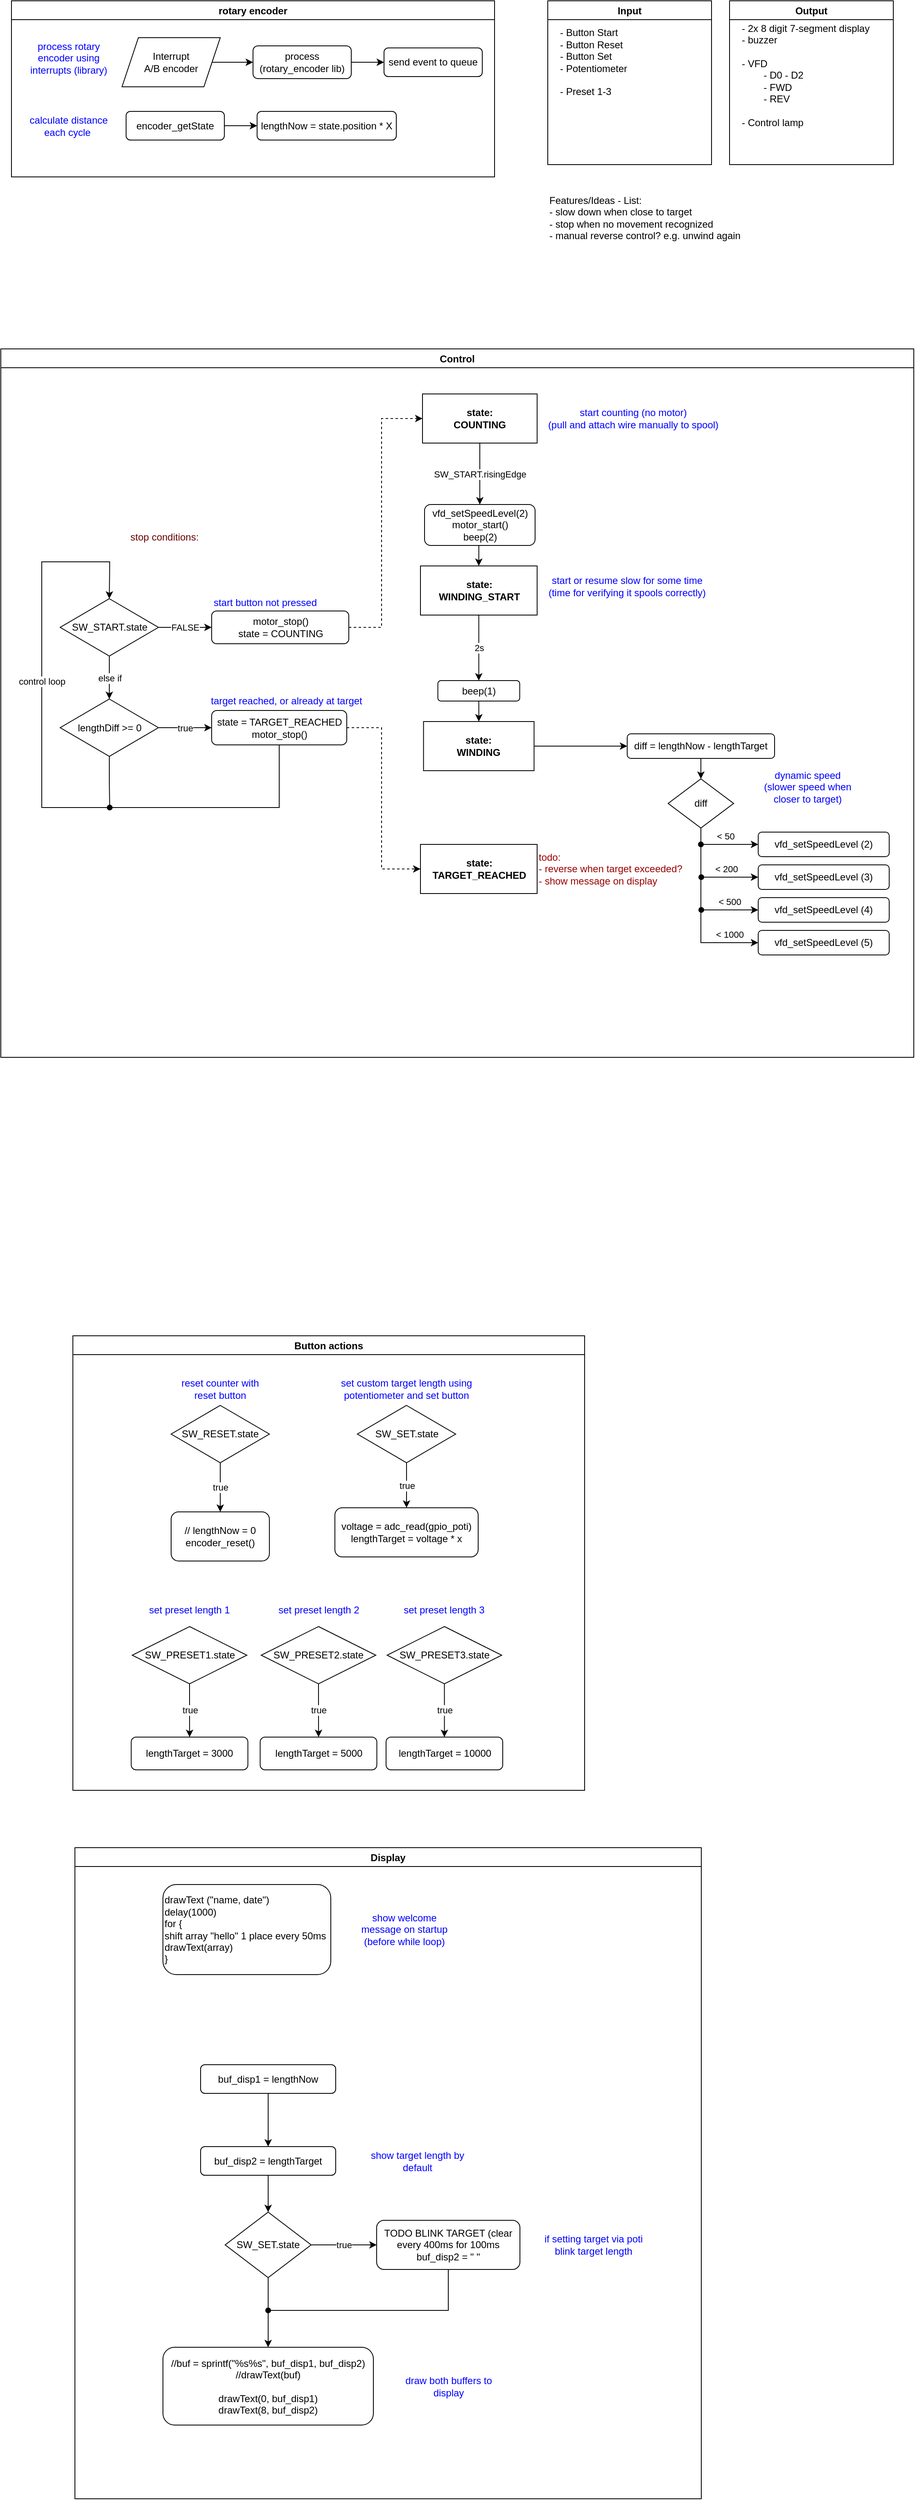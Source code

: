 <mxfile version="20.2.3" type="device"><diagram id="pYACIs8yIpksGCPkkI0E" name="Page-1"><mxGraphModel dx="1404" dy="850" grid="1" gridSize="5" guides="1" tooltips="1" connect="1" arrows="1" fold="1" page="1" pageScale="1" pageWidth="1169" pageHeight="1654" math="0" shadow="0"><root><mxCell id="0"/><mxCell id="1" parent="0"/><mxCell id="Jo9Ue6hLqtK935TEgpBK-14" value="Input" style="swimlane;startSize=23;" parent="1" vertex="1"><mxGeometry x="695" y="95" width="200" height="200" as="geometry"/></mxCell><mxCell id="Jo9Ue6hLqtK935TEgpBK-15" value="- Button Start&lt;br&gt;- Button Reset&lt;br&gt;- Button Set&lt;br&gt;- Potentiometer&lt;br&gt;&lt;br&gt;- Preset 1-3" style="text;html=1;align=left;verticalAlign=middle;resizable=0;points=[];autosize=1;strokeColor=none;fillColor=none;" parent="Jo9Ue6hLqtK935TEgpBK-14" vertex="1"><mxGeometry x="13" y="30" width="100" height="90" as="geometry"/></mxCell><mxCell id="Jo9Ue6hLqtK935TEgpBK-16" value="Output" style="swimlane;startSize=23;" parent="1" vertex="1"><mxGeometry x="917" y="95" width="200" height="200" as="geometry"/></mxCell><mxCell id="Jo9Ue6hLqtK935TEgpBK-17" value="- 2x 8 digit 7-segment display&lt;br&gt;- buzzer&lt;br&gt;&lt;br&gt;- VFD&lt;br&gt;&lt;span style=&quot;white-space: pre;&quot;&gt;&#9;&lt;/span&gt;- D0 - D2&lt;br&gt;&lt;span style=&quot;white-space: pre;&quot;&gt;&#9;&lt;/span&gt;- FWD&lt;br&gt;&lt;span style=&quot;white-space: pre;&quot;&gt;&#9;&lt;/span&gt;- REV&lt;br&gt;&lt;br&gt;- Control lamp" style="text;html=1;align=left;verticalAlign=middle;resizable=0;points=[];autosize=1;strokeColor=none;fillColor=none;" parent="Jo9Ue6hLqtK935TEgpBK-16" vertex="1"><mxGeometry x="13" y="18" width="175" height="145" as="geometry"/></mxCell><mxCell id="8zFeNdrfwlNlW0LlzPxK-1" value="Features/Ideas - List:&lt;br&gt;- slow down when close to target&lt;br&gt;- stop when no movement recognized&lt;br&gt;- manual reverse control? e.g. unwind again" style="text;html=1;strokeColor=none;fillColor=none;align=left;verticalAlign=top;whiteSpace=wrap;rounded=0;" parent="1" vertex="1"><mxGeometry x="695" y="325" width="270" height="125" as="geometry"/></mxCell><mxCell id="E9gbP4vXqY4O4zoDVCtS-22" value="Button actions" style="swimlane;labelBackgroundColor=none;fontColor=#000000;" parent="1" vertex="1"><mxGeometry x="115" y="1725" width="625" height="555" as="geometry"/></mxCell><mxCell id="Jo9Ue6hLqtK935TEgpBK-28" value="SW_RESET.state" style="rhombus;whiteSpace=wrap;html=1;" parent="E9gbP4vXqY4O4zoDVCtS-22" vertex="1"><mxGeometry x="120" y="85" width="120" height="70" as="geometry"/></mxCell><mxCell id="Jo9Ue6hLqtK935TEgpBK-29" value="// lengthNow = 0&lt;br&gt;encoder_reset()" style="rounded=1;whiteSpace=wrap;html=1;" parent="E9gbP4vXqY4O4zoDVCtS-22" vertex="1"><mxGeometry x="120" y="215" width="120" height="60" as="geometry"/></mxCell><mxCell id="Jo9Ue6hLqtK935TEgpBK-30" value="true" style="edgeStyle=orthogonalEdgeStyle;rounded=0;orthogonalLoop=1;jettySize=auto;html=1;exitX=0.5;exitY=1;exitDx=0;exitDy=0;" parent="E9gbP4vXqY4O4zoDVCtS-22" source="Jo9Ue6hLqtK935TEgpBK-28" target="Jo9Ue6hLqtK935TEgpBK-29" edge="1"><mxGeometry relative="1" as="geometry"/></mxCell><mxCell id="Jo9Ue6hLqtK935TEgpBK-31" value="reset counter with reset button" style="text;html=1;strokeColor=none;fillColor=none;align=center;verticalAlign=middle;whiteSpace=wrap;rounded=0;fontColor=#0000FF;labelBackgroundColor=#FFFFFF;" parent="E9gbP4vXqY4O4zoDVCtS-22" vertex="1"><mxGeometry x="120" y="50" width="120" height="30" as="geometry"/></mxCell><mxCell id="E9gbP4vXqY4O4zoDVCtS-15" value="SW_SET.state" style="rhombus;whiteSpace=wrap;html=1;" parent="E9gbP4vXqY4O4zoDVCtS-22" vertex="1"><mxGeometry x="347.5" y="85" width="120" height="70" as="geometry"/></mxCell><mxCell id="E9gbP4vXqY4O4zoDVCtS-16" value="voltage = adc_read(gpio_poti)&lt;br&gt;lengthTarget = voltage * x" style="rounded=1;whiteSpace=wrap;html=1;" parent="E9gbP4vXqY4O4zoDVCtS-22" vertex="1"><mxGeometry x="320" y="210" width="175" height="60" as="geometry"/></mxCell><mxCell id="E9gbP4vXqY4O4zoDVCtS-14" value="true" style="edgeStyle=orthogonalEdgeStyle;rounded=0;orthogonalLoop=1;jettySize=auto;html=1;exitX=0.5;exitY=1;exitDx=0;exitDy=0;" parent="E9gbP4vXqY4O4zoDVCtS-22" source="E9gbP4vXqY4O4zoDVCtS-15" target="E9gbP4vXqY4O4zoDVCtS-16" edge="1"><mxGeometry relative="1" as="geometry"/></mxCell><mxCell id="E9gbP4vXqY4O4zoDVCtS-17" value="set custom target length using potentiometer and set button" style="text;html=1;strokeColor=none;fillColor=none;align=center;verticalAlign=middle;whiteSpace=wrap;rounded=0;fontColor=#0000FF;labelBackgroundColor=#FFFFFF;" parent="E9gbP4vXqY4O4zoDVCtS-22" vertex="1"><mxGeometry x="325" y="50" width="165" height="30" as="geometry"/></mxCell><mxCell id="E9gbP4vXqY4O4zoDVCtS-19" value="SW_PRESET1.state" style="rhombus;whiteSpace=wrap;html=1;" parent="E9gbP4vXqY4O4zoDVCtS-22" vertex="1"><mxGeometry x="72.5" y="355" width="140" height="70" as="geometry"/></mxCell><mxCell id="E9gbP4vXqY4O4zoDVCtS-20" value="lengthTarget = 3000" style="rounded=1;whiteSpace=wrap;html=1;" parent="E9gbP4vXqY4O4zoDVCtS-22" vertex="1"><mxGeometry x="71.25" y="490" width="142.5" height="40" as="geometry"/></mxCell><mxCell id="E9gbP4vXqY4O4zoDVCtS-18" value="true" style="edgeStyle=orthogonalEdgeStyle;rounded=0;orthogonalLoop=1;jettySize=auto;html=1;exitX=0.5;exitY=1;exitDx=0;exitDy=0;" parent="E9gbP4vXqY4O4zoDVCtS-22" source="E9gbP4vXqY4O4zoDVCtS-19" target="E9gbP4vXqY4O4zoDVCtS-20" edge="1"><mxGeometry relative="1" as="geometry"/></mxCell><mxCell id="E9gbP4vXqY4O4zoDVCtS-21" value="set preset length 1" style="text;html=1;strokeColor=none;fillColor=none;align=center;verticalAlign=middle;whiteSpace=wrap;rounded=0;fontColor=#0000FF;labelBackgroundColor=#FFFFFF;" parent="E9gbP4vXqY4O4zoDVCtS-22" vertex="1"><mxGeometry x="60" y="320" width="165" height="30" as="geometry"/></mxCell><mxCell id="E9gbP4vXqY4O4zoDVCtS-23" value="SW_PRESET2.state" style="rhombus;whiteSpace=wrap;html=1;" parent="E9gbP4vXqY4O4zoDVCtS-22" vertex="1"><mxGeometry x="230" y="355" width="140" height="70" as="geometry"/></mxCell><mxCell id="E9gbP4vXqY4O4zoDVCtS-24" value="lengthTarget = 5000" style="rounded=1;whiteSpace=wrap;html=1;" parent="E9gbP4vXqY4O4zoDVCtS-22" vertex="1"><mxGeometry x="228.75" y="490" width="142.5" height="40" as="geometry"/></mxCell><mxCell id="E9gbP4vXqY4O4zoDVCtS-25" value="true" style="edgeStyle=orthogonalEdgeStyle;rounded=0;orthogonalLoop=1;jettySize=auto;html=1;exitX=0.5;exitY=1;exitDx=0;exitDy=0;" parent="E9gbP4vXqY4O4zoDVCtS-22" source="E9gbP4vXqY4O4zoDVCtS-23" target="E9gbP4vXqY4O4zoDVCtS-24" edge="1"><mxGeometry relative="1" as="geometry"/></mxCell><mxCell id="E9gbP4vXqY4O4zoDVCtS-26" value="set preset length 2" style="text;html=1;strokeColor=none;fillColor=none;align=center;verticalAlign=middle;whiteSpace=wrap;rounded=0;fontColor=#0000FF;labelBackgroundColor=#FFFFFF;" parent="E9gbP4vXqY4O4zoDVCtS-22" vertex="1"><mxGeometry x="217.5" y="320" width="165" height="30" as="geometry"/></mxCell><mxCell id="E9gbP4vXqY4O4zoDVCtS-27" value="SW_PRESET3.state" style="rhombus;whiteSpace=wrap;html=1;" parent="E9gbP4vXqY4O4zoDVCtS-22" vertex="1"><mxGeometry x="383.75" y="355" width="140" height="70" as="geometry"/></mxCell><mxCell id="E9gbP4vXqY4O4zoDVCtS-28" value="lengthTarget = 10000" style="rounded=1;whiteSpace=wrap;html=1;" parent="E9gbP4vXqY4O4zoDVCtS-22" vertex="1"><mxGeometry x="382.5" y="490" width="142.5" height="40" as="geometry"/></mxCell><mxCell id="E9gbP4vXqY4O4zoDVCtS-29" value="true" style="edgeStyle=orthogonalEdgeStyle;rounded=0;orthogonalLoop=1;jettySize=auto;html=1;exitX=0.5;exitY=1;exitDx=0;exitDy=0;" parent="E9gbP4vXqY4O4zoDVCtS-22" source="E9gbP4vXqY4O4zoDVCtS-27" target="E9gbP4vXqY4O4zoDVCtS-28" edge="1"><mxGeometry relative="1" as="geometry"/></mxCell><mxCell id="E9gbP4vXqY4O4zoDVCtS-30" value="set preset length 3" style="text;html=1;strokeColor=none;fillColor=none;align=center;verticalAlign=middle;whiteSpace=wrap;rounded=0;fontColor=#0000FF;labelBackgroundColor=#FFFFFF;" parent="E9gbP4vXqY4O4zoDVCtS-22" vertex="1"><mxGeometry x="371.25" y="320" width="165" height="30" as="geometry"/></mxCell><mxCell id="E9gbP4vXqY4O4zoDVCtS-32" value="Display" style="swimlane;labelBackgroundColor=none;fontColor=#000000;startSize=23;" parent="1" vertex="1"><mxGeometry x="117.5" y="2350" width="765" height="795" as="geometry"/></mxCell><mxCell id="E9gbP4vXqY4O4zoDVCtS-38" value="drawText (&quot;name, date&quot;)&lt;br&gt;delay(1000)&lt;br&gt;for {&lt;br&gt;shift array &quot;hello&quot; 1 place every 50ms&lt;br&gt;drawText(array)&lt;br&gt;}" style="rounded=1;whiteSpace=wrap;html=1;labelBackgroundColor=none;fontColor=#000000;align=left;strokeColor=#000000;" parent="E9gbP4vXqY4O4zoDVCtS-32" vertex="1"><mxGeometry x="107.5" y="45" width="205" height="110" as="geometry"/></mxCell><mxCell id="E9gbP4vXqY4O4zoDVCtS-39" value="show welcome message on startup (before while loop)" style="text;html=1;strokeColor=none;fillColor=none;align=center;verticalAlign=middle;whiteSpace=wrap;rounded=0;fontColor=#0000FF;labelBackgroundColor=#FFFFFF;" parent="E9gbP4vXqY4O4zoDVCtS-32" vertex="1"><mxGeometry x="342.5" y="85" width="120" height="30" as="geometry"/></mxCell><mxCell id="E9gbP4vXqY4O4zoDVCtS-42" value="true" style="edgeStyle=orthogonalEdgeStyle;rounded=0;orthogonalLoop=1;jettySize=auto;html=1;exitX=1;exitY=0.5;exitDx=0;exitDy=0;fontColor=#000000;" parent="E9gbP4vXqY4O4zoDVCtS-32" source="E9gbP4vXqY4O4zoDVCtS-40" target="E9gbP4vXqY4O4zoDVCtS-41" edge="1"><mxGeometry relative="1" as="geometry"/></mxCell><mxCell id="E9gbP4vXqY4O4zoDVCtS-40" value="SW_SET.state" style="rhombus;whiteSpace=wrap;html=1;labelBackgroundColor=none;fontColor=#000000;strokeColor=#000000;" parent="E9gbP4vXqY4O4zoDVCtS-32" vertex="1"><mxGeometry x="183.5" y="445" width="105" height="80" as="geometry"/></mxCell><mxCell id="E9gbP4vXqY4O4zoDVCtS-41" value="TODO BLINK TARGET (clear every 400ms for 100ms &lt;br&gt;buf_disp2 = &quot; &quot;" style="rounded=1;whiteSpace=wrap;html=1;labelBackgroundColor=none;fontColor=#000000;strokeColor=#000000;" parent="E9gbP4vXqY4O4zoDVCtS-32" vertex="1"><mxGeometry x="368.5" y="455" width="175" height="60" as="geometry"/></mxCell><mxCell id="E9gbP4vXqY4O4zoDVCtS-44" style="edgeStyle=orthogonalEdgeStyle;rounded=0;orthogonalLoop=1;jettySize=auto;html=1;exitX=0.5;exitY=1;exitDx=0;exitDy=0;entryX=0.5;entryY=0;entryDx=0;entryDy=0;fontColor=#FFFFFF;" parent="E9gbP4vXqY4O4zoDVCtS-32" source="E9gbP4vXqY4O4zoDVCtS-43" target="E9gbP4vXqY4O4zoDVCtS-40" edge="1"><mxGeometry relative="1" as="geometry"/></mxCell><mxCell id="E9gbP4vXqY4O4zoDVCtS-43" value="buf_disp2 = lengthTarget" style="rounded=1;whiteSpace=wrap;html=1;labelBackgroundColor=none;fontColor=#000000;strokeColor=#000000;" parent="E9gbP4vXqY4O4zoDVCtS-32" vertex="1"><mxGeometry x="153.5" y="365" width="165" height="35" as="geometry"/></mxCell><mxCell id="E9gbP4vXqY4O4zoDVCtS-45" value="show target length by default" style="text;html=1;strokeColor=none;fillColor=none;align=center;verticalAlign=middle;whiteSpace=wrap;rounded=0;fontColor=#0000FF;labelBackgroundColor=#FFFFFF;" parent="E9gbP4vXqY4O4zoDVCtS-32" vertex="1"><mxGeometry x="358.5" y="367.5" width="120" height="30" as="geometry"/></mxCell><mxCell id="E9gbP4vXqY4O4zoDVCtS-46" value="if setting target via poti blink target length" style="text;html=1;strokeColor=none;fillColor=none;align=center;verticalAlign=middle;whiteSpace=wrap;rounded=0;fontColor=#0000FF;labelBackgroundColor=#FFFFFF;" parent="E9gbP4vXqY4O4zoDVCtS-32" vertex="1"><mxGeometry x="563.5" y="470" width="140" height="30" as="geometry"/></mxCell><mxCell id="XDNRrcfAYsMe7RjjPrG6-3" style="edgeStyle=orthogonalEdgeStyle;rounded=0;orthogonalLoop=1;jettySize=auto;html=1;exitX=0.5;exitY=1;exitDx=0;exitDy=0;entryX=0.5;entryY=0;entryDx=0;entryDy=0;fontColor=#000000;endArrow=classic;endFill=1;strokeColor=#000000;" parent="E9gbP4vXqY4O4zoDVCtS-32" source="E9gbP4vXqY4O4zoDVCtS-47" target="E9gbP4vXqY4O4zoDVCtS-43" edge="1"><mxGeometry relative="1" as="geometry"/></mxCell><mxCell id="E9gbP4vXqY4O4zoDVCtS-47" value="buf_disp1 = lengthNow" style="rounded=1;whiteSpace=wrap;html=1;labelBackgroundColor=none;fontColor=#000000;strokeColor=#000000;" parent="E9gbP4vXqY4O4zoDVCtS-32" vertex="1"><mxGeometry x="153.5" y="265" width="165" height="35" as="geometry"/></mxCell><mxCell id="E9gbP4vXqY4O4zoDVCtS-48" value="//buf = sprintf(&quot;%s%s&quot;, buf_disp1, buf_disp2)&lt;br&gt;//drawText(buf)&lt;br&gt;&lt;br&gt;drawText(0, buf_disp1)&lt;br&gt;drawText(8, buf_disp2)" style="rounded=1;whiteSpace=wrap;html=1;labelBackgroundColor=none;fontColor=#000000;strokeColor=#000000;" parent="E9gbP4vXqY4O4zoDVCtS-32" vertex="1"><mxGeometry x="107.5" y="610" width="257" height="95" as="geometry"/></mxCell><mxCell id="E9gbP4vXqY4O4zoDVCtS-49" value="draw both buffers to display" style="text;html=1;strokeColor=none;fillColor=none;align=center;verticalAlign=middle;whiteSpace=wrap;rounded=0;fontColor=#0000FF;labelBackgroundColor=#FFFFFF;" parent="E9gbP4vXqY4O4zoDVCtS-32" vertex="1"><mxGeometry x="386" y="642.5" width="140" height="30" as="geometry"/></mxCell><mxCell id="XDNRrcfAYsMe7RjjPrG6-1" value="" style="endArrow=classic;html=1;rounded=0;fontColor=#000000;strokeColor=#000000;exitX=0.5;exitY=1;exitDx=0;exitDy=0;entryX=0.5;entryY=0;entryDx=0;entryDy=0;" parent="E9gbP4vXqY4O4zoDVCtS-32" source="E9gbP4vXqY4O4zoDVCtS-40" target="E9gbP4vXqY4O4zoDVCtS-48" edge="1"><mxGeometry width="50" height="50" relative="1" as="geometry"><mxPoint x="181" y="590" as="sourcePoint"/><mxPoint x="231" y="540" as="targetPoint"/></mxGeometry></mxCell><mxCell id="E9gbP4vXqY4O4zoDVCtS-33" value="Control" style="swimlane;labelBackgroundColor=none;fontColor=#000000;" parent="1" vertex="1"><mxGeometry x="27" y="520" width="1115" height="865" as="geometry"/></mxCell><mxCell id="Jo9Ue6hLqtK935TEgpBK-18" value="state:&lt;br&gt;WINDING_START" style="rounded=0;whiteSpace=wrap;html=1;fontStyle=1" parent="E9gbP4vXqY4O4zoDVCtS-33" vertex="1"><mxGeometry x="512.5" y="265" width="142.5" height="60" as="geometry"/></mxCell><mxCell id="Jo9Ue6hLqtK935TEgpBK-19" value="state:&lt;br&gt;WINDING" style="rounded=0;whiteSpace=wrap;html=1;fontStyle=1" parent="E9gbP4vXqY4O4zoDVCtS-33" vertex="1"><mxGeometry x="516.25" y="455" width="135" height="60" as="geometry"/></mxCell><mxCell id="Jo9Ue6hLqtK935TEgpBK-20" value="state:&lt;br&gt;TARGET_REACHED" style="rounded=0;whiteSpace=wrap;html=1;fontStyle=1" parent="E9gbP4vXqY4O4zoDVCtS-33" vertex="1"><mxGeometry x="512.5" y="605" width="142.5" height="60" as="geometry"/></mxCell><mxCell id="Jo9Ue6hLqtK935TEgpBK-21" value="state:&lt;br&gt;COUNTING" style="rounded=0;whiteSpace=wrap;html=1;fontStyle=1" parent="E9gbP4vXqY4O4zoDVCtS-33" vertex="1"><mxGeometry x="515" y="55" width="140" height="60" as="geometry"/></mxCell><mxCell id="Jo9Ue6hLqtK935TEgpBK-25" value="&lt;font color=&quot;#0000ff&quot;&gt;start counting (no motor)&lt;br&gt;(pull and attach wire manually to spool)&lt;/font&gt;" style="text;html=1;strokeColor=none;fillColor=none;align=center;verticalAlign=middle;whiteSpace=wrap;rounded=0;labelBackgroundColor=#FFFFFF;" parent="E9gbP4vXqY4O4zoDVCtS-33" vertex="1"><mxGeometry x="665" y="70" width="215" height="30" as="geometry"/></mxCell><mxCell id="8zFeNdrfwlNlW0LlzPxK-2" value="diff" style="rhombus;whiteSpace=wrap;html=1;" parent="E9gbP4vXqY4O4zoDVCtS-33" vertex="1"><mxGeometry x="815" y="525" width="80" height="60" as="geometry"/></mxCell><mxCell id="8zFeNdrfwlNlW0LlzPxK-12" style="edgeStyle=orthogonalEdgeStyle;rounded=0;orthogonalLoop=1;jettySize=auto;html=1;exitX=0.5;exitY=1;exitDx=0;exitDy=0;entryX=0.5;entryY=0;entryDx=0;entryDy=0;" parent="E9gbP4vXqY4O4zoDVCtS-33" source="8zFeNdrfwlNlW0LlzPxK-3" target="8zFeNdrfwlNlW0LlzPxK-2" edge="1"><mxGeometry relative="1" as="geometry"/></mxCell><mxCell id="8zFeNdrfwlNlW0LlzPxK-3" value="diff = lengthNow - lengthTarget" style="rounded=1;whiteSpace=wrap;html=1;" parent="E9gbP4vXqY4O4zoDVCtS-33" vertex="1"><mxGeometry x="765" y="470" width="180" height="30" as="geometry"/></mxCell><mxCell id="8zFeNdrfwlNlW0LlzPxK-13" style="edgeStyle=orthogonalEdgeStyle;rounded=0;orthogonalLoop=1;jettySize=auto;html=1;exitX=1;exitY=0.5;exitDx=0;exitDy=0;entryX=0;entryY=0.5;entryDx=0;entryDy=0;startArrow=none;startFill=0;" parent="E9gbP4vXqY4O4zoDVCtS-33" source="Jo9Ue6hLqtK935TEgpBK-19" target="8zFeNdrfwlNlW0LlzPxK-3" edge="1"><mxGeometry relative="1" as="geometry"/></mxCell><mxCell id="8zFeNdrfwlNlW0LlzPxK-4" value="vfd_setSpeedLevel (2)" style="rounded=1;whiteSpace=wrap;html=1;" parent="E9gbP4vXqY4O4zoDVCtS-33" vertex="1"><mxGeometry x="925" y="590" width="160" height="30" as="geometry"/></mxCell><mxCell id="8zFeNdrfwlNlW0LlzPxK-5" value="vfd_setSpeedLevel (3)" style="rounded=1;whiteSpace=wrap;html=1;" parent="E9gbP4vXqY4O4zoDVCtS-33" vertex="1"><mxGeometry x="925" y="630" width="160" height="30" as="geometry"/></mxCell><mxCell id="8zFeNdrfwlNlW0LlzPxK-6" value="vfd_setSpeedLevel (4)" style="rounded=1;whiteSpace=wrap;html=1;" parent="E9gbP4vXqY4O4zoDVCtS-33" vertex="1"><mxGeometry x="925" y="670" width="160" height="30" as="geometry"/></mxCell><mxCell id="8zFeNdrfwlNlW0LlzPxK-7" value="vfd_setSpeedLevel (5)" style="rounded=1;whiteSpace=wrap;html=1;" parent="E9gbP4vXqY4O4zoDVCtS-33" vertex="1"><mxGeometry x="925" y="710" width="160" height="30" as="geometry"/></mxCell><mxCell id="8zFeNdrfwlNlW0LlzPxK-8" style="edgeStyle=orthogonalEdgeStyle;rounded=0;orthogonalLoop=1;jettySize=auto;html=1;exitX=0.5;exitY=1;exitDx=0;exitDy=0;entryX=0;entryY=0.5;entryDx=0;entryDy=0;strokeColor=#000000;fontColor=#000000;" parent="E9gbP4vXqY4O4zoDVCtS-33" source="8zFeNdrfwlNlW0LlzPxK-2" target="8zFeNdrfwlNlW0LlzPxK-7" edge="1"><mxGeometry relative="1" as="geometry"/></mxCell><mxCell id="E9gbP4vXqY4O4zoDVCtS-7" value="&amp;lt; 1000" style="edgeLabel;html=1;align=center;verticalAlign=middle;resizable=0;points=[];fontColor=#000000;" parent="8zFeNdrfwlNlW0LlzPxK-8" vertex="1" connectable="0"><mxGeometry x="0.735" relative="1" as="geometry"><mxPoint x="-7" y="-10" as="offset"/></mxGeometry></mxCell><mxCell id="8zFeNdrfwlNlW0LlzPxK-9" value="&amp;lt; 50" style="endArrow=classic;html=1;rounded=0;entryX=0;entryY=0.5;entryDx=0;entryDy=0;startArrow=oval;startFill=1;" parent="E9gbP4vXqY4O4zoDVCtS-33" target="8zFeNdrfwlNlW0LlzPxK-4" edge="1"><mxGeometry x="-0.143" y="10" width="50" height="50" relative="1" as="geometry"><mxPoint x="855" y="605" as="sourcePoint"/><mxPoint x="830" y="600" as="targetPoint"/><mxPoint as="offset"/></mxGeometry></mxCell><mxCell id="8zFeNdrfwlNlW0LlzPxK-10" value="&amp;lt; 200" style="endArrow=classic;html=1;rounded=0;entryX=0;entryY=0.5;entryDx=0;entryDy=0;startArrow=oval;startFill=1;" parent="E9gbP4vXqY4O4zoDVCtS-33" target="8zFeNdrfwlNlW0LlzPxK-5" edge="1"><mxGeometry x="-0.143" y="10" width="50" height="50" relative="1" as="geometry"><mxPoint x="855.5" y="645" as="sourcePoint"/><mxPoint x="775" y="655" as="targetPoint"/><mxPoint as="offset"/></mxGeometry></mxCell><mxCell id="8zFeNdrfwlNlW0LlzPxK-11" value="&amp;lt; 500" style="endArrow=classic;html=1;rounded=0;entryX=0;entryY=0.5;entryDx=0;entryDy=0;startArrow=oval;startFill=1;" parent="E9gbP4vXqY4O4zoDVCtS-33" target="8zFeNdrfwlNlW0LlzPxK-6" edge="1"><mxGeometry x="-0.007" y="10" width="50" height="50" relative="1" as="geometry"><mxPoint x="855.5" y="685" as="sourcePoint"/><mxPoint x="815" y="700" as="targetPoint"/><mxPoint as="offset"/></mxGeometry></mxCell><mxCell id="8zFeNdrfwlNlW0LlzPxK-14" value="dynamic speed&lt;br&gt;(slower speed when closer to target)" style="text;html=1;strokeColor=none;fillColor=none;align=center;verticalAlign=middle;whiteSpace=wrap;rounded=0;fontColor=#0000FF;labelBackgroundColor=#FFFFFF;" parent="E9gbP4vXqY4O4zoDVCtS-33" vertex="1"><mxGeometry x="922.5" y="510" width="125" height="50" as="geometry"/></mxCell><mxCell id="8zFeNdrfwlNlW0LlzPxK-15" value="start or resume slow for some time&lt;br&gt;(time for verifying it spools correctly)" style="text;html=1;strokeColor=none;fillColor=none;align=center;verticalAlign=middle;whiteSpace=wrap;rounded=0;fontColor=#0000FF;labelBackgroundColor=#FFFFFF;" parent="E9gbP4vXqY4O4zoDVCtS-33" vertex="1"><mxGeometry x="665" y="265" width="200" height="50" as="geometry"/></mxCell><mxCell id="E9gbP4vXqY4O4zoDVCtS-5" value="&lt;font color=&quot;#990000&quot;&gt;todo: &lt;br&gt;&lt;div style=&quot;&quot;&gt;- reverse when target exceeded?&lt;/div&gt;- show message on display&lt;br&gt;&lt;/font&gt;" style="text;html=1;strokeColor=none;fillColor=none;align=left;verticalAlign=middle;whiteSpace=wrap;rounded=0;fontColor=#0000FF;labelBackgroundColor=#FFFFFF;" parent="E9gbP4vXqY4O4zoDVCtS-33" vertex="1"><mxGeometry x="655" y="612.5" width="182.5" height="45" as="geometry"/></mxCell><mxCell id="E9gbP4vXqY4O4zoDVCtS-9" style="edgeStyle=orthogonalEdgeStyle;rounded=0;orthogonalLoop=1;jettySize=auto;html=1;exitX=0.5;exitY=1;exitDx=0;exitDy=0;entryX=0.5;entryY=0;entryDx=0;entryDy=0;fontColor=#FFFFFF;" parent="E9gbP4vXqY4O4zoDVCtS-33" source="E9gbP4vXqY4O4zoDVCtS-8" target="Jo9Ue6hLqtK935TEgpBK-18" edge="1"><mxGeometry relative="1" as="geometry"/></mxCell><mxCell id="E9gbP4vXqY4O4zoDVCtS-8" value="vfd_setSpeedLevel(2)&lt;br&gt;motor_start()&lt;br&gt;beep(2)" style="rounded=1;whiteSpace=wrap;html=1;" parent="E9gbP4vXqY4O4zoDVCtS-33" vertex="1"><mxGeometry x="517.5" y="190" width="135" height="50" as="geometry"/></mxCell><mxCell id="Jo9Ue6hLqtK935TEgpBK-24" value="SW_START.risingEdge" style="edgeStyle=orthogonalEdgeStyle;rounded=0;orthogonalLoop=1;jettySize=auto;html=1;exitX=0.5;exitY=1;exitDx=0;exitDy=0;entryX=0.5;entryY=0;entryDx=0;entryDy=0;" parent="E9gbP4vXqY4O4zoDVCtS-33" source="Jo9Ue6hLqtK935TEgpBK-21" target="E9gbP4vXqY4O4zoDVCtS-8" edge="1"><mxGeometry relative="1" as="geometry"/></mxCell><mxCell id="E9gbP4vXqY4O4zoDVCtS-11" style="edgeStyle=orthogonalEdgeStyle;rounded=0;orthogonalLoop=1;jettySize=auto;html=1;exitX=0.5;exitY=1;exitDx=0;exitDy=0;fontColor=#FFFFFF;" parent="E9gbP4vXqY4O4zoDVCtS-33" source="E9gbP4vXqY4O4zoDVCtS-10" target="Jo9Ue6hLqtK935TEgpBK-19" edge="1"><mxGeometry relative="1" as="geometry"/></mxCell><mxCell id="E9gbP4vXqY4O4zoDVCtS-10" value="beep(1)" style="rounded=1;whiteSpace=wrap;html=1;" parent="E9gbP4vXqY4O4zoDVCtS-33" vertex="1"><mxGeometry x="533.75" y="405" width="100" height="25" as="geometry"/></mxCell><mxCell id="Jo9Ue6hLqtK935TEgpBK-26" value="2s" style="edgeStyle=orthogonalEdgeStyle;rounded=0;orthogonalLoop=1;jettySize=auto;html=1;exitX=0.5;exitY=1;exitDx=0;exitDy=0;entryX=0.5;entryY=0;entryDx=0;entryDy=0;" parent="E9gbP4vXqY4O4zoDVCtS-33" source="Jo9Ue6hLqtK935TEgpBK-18" target="E9gbP4vXqY4O4zoDVCtS-10" edge="1"><mxGeometry relative="1" as="geometry"/></mxCell><mxCell id="YmF2wASvHjHTeFxfvHkM-19" value="true" style="edgeStyle=orthogonalEdgeStyle;rounded=0;orthogonalLoop=1;jettySize=auto;html=1;exitX=1;exitY=0.5;exitDx=0;exitDy=0;entryX=0;entryY=0.5;entryDx=0;entryDy=0;fontColor=#000000;" edge="1" parent="E9gbP4vXqY4O4zoDVCtS-33" source="YmF2wASvHjHTeFxfvHkM-3" target="YmF2wASvHjHTeFxfvHkM-4"><mxGeometry relative="1" as="geometry"/></mxCell><mxCell id="YmF2wASvHjHTeFxfvHkM-3" value="lengthDiff &amp;gt;= 0" style="rhombus;whiteSpace=wrap;html=1;" vertex="1" parent="E9gbP4vXqY4O4zoDVCtS-33"><mxGeometry x="72.5" y="427.5" width="120" height="70" as="geometry"/></mxCell><mxCell id="YmF2wASvHjHTeFxfvHkM-21" style="edgeStyle=orthogonalEdgeStyle;rounded=0;orthogonalLoop=1;jettySize=auto;html=1;exitX=1;exitY=0.5;exitDx=0;exitDy=0;entryX=0;entryY=0.5;entryDx=0;entryDy=0;fontColor=#F0F0F0;dashed=1;" edge="1" parent="E9gbP4vXqY4O4zoDVCtS-33" source="YmF2wASvHjHTeFxfvHkM-4" target="Jo9Ue6hLqtK935TEgpBK-20"><mxGeometry relative="1" as="geometry"><Array as="points"><mxPoint x="465" y="463"/><mxPoint x="465" y="635"/></Array></mxGeometry></mxCell><mxCell id="YmF2wASvHjHTeFxfvHkM-4" value="state = TARGET_REACHED&lt;br&gt;motor_stop()" style="rounded=1;whiteSpace=wrap;html=1;" vertex="1" parent="E9gbP4vXqY4O4zoDVCtS-33"><mxGeometry x="257.5" y="441.5" width="165" height="42" as="geometry"/></mxCell><mxCell id="YmF2wASvHjHTeFxfvHkM-6" value="target reached, or already at target" style="text;html=1;strokeColor=none;fillColor=none;align=center;verticalAlign=middle;whiteSpace=wrap;rounded=0;fontColor=#0000FF;labelBackgroundColor=#FFFFFF;" vertex="1" parent="E9gbP4vXqY4O4zoDVCtS-33"><mxGeometry x="245" y="415" width="207.5" height="30" as="geometry"/></mxCell><mxCell id="YmF2wASvHjHTeFxfvHkM-15" value="else if" style="edgeStyle=orthogonalEdgeStyle;rounded=0;orthogonalLoop=1;jettySize=auto;html=1;exitX=0.5;exitY=1;exitDx=0;exitDy=0;entryX=0.5;entryY=0;entryDx=0;entryDy=0;fontColor=#000000;" edge="1" parent="E9gbP4vXqY4O4zoDVCtS-33" source="YmF2wASvHjHTeFxfvHkM-11" target="YmF2wASvHjHTeFxfvHkM-3"><mxGeometry relative="1" as="geometry"/></mxCell><mxCell id="YmF2wASvHjHTeFxfvHkM-11" value="SW_START.state" style="rhombus;whiteSpace=wrap;html=1;" vertex="1" parent="E9gbP4vXqY4O4zoDVCtS-33"><mxGeometry x="72.5" y="305" width="120" height="70" as="geometry"/></mxCell><mxCell id="YmF2wASvHjHTeFxfvHkM-22" style="edgeStyle=orthogonalEdgeStyle;rounded=0;orthogonalLoop=1;jettySize=auto;html=1;exitX=1;exitY=0.5;exitDx=0;exitDy=0;entryX=0;entryY=0.5;entryDx=0;entryDy=0;fontColor=#F0F0F0;dashed=1;" edge="1" parent="E9gbP4vXqY4O4zoDVCtS-33" source="YmF2wASvHjHTeFxfvHkM-12" target="Jo9Ue6hLqtK935TEgpBK-21"><mxGeometry relative="1" as="geometry"><Array as="points"><mxPoint x="465" y="340"/><mxPoint x="465" y="85"/></Array></mxGeometry></mxCell><mxCell id="YmF2wASvHjHTeFxfvHkM-12" value="motor_stop()&lt;br&gt;state = COUNTING" style="rounded=1;whiteSpace=wrap;html=1;" vertex="1" parent="E9gbP4vXqY4O4zoDVCtS-33"><mxGeometry x="257.5" y="320" width="167.5" height="40" as="geometry"/></mxCell><mxCell id="YmF2wASvHjHTeFxfvHkM-13" value="FALSE" style="edgeStyle=orthogonalEdgeStyle;rounded=0;orthogonalLoop=1;jettySize=auto;html=1;exitX=1;exitY=0.5;exitDx=0;exitDy=0;" edge="1" parent="E9gbP4vXqY4O4zoDVCtS-33" source="YmF2wASvHjHTeFxfvHkM-11" target="YmF2wASvHjHTeFxfvHkM-12"><mxGeometry relative="1" as="geometry"/></mxCell><mxCell id="YmF2wASvHjHTeFxfvHkM-18" value="control loop" style="endArrow=classic;html=1;rounded=0;fontColor=#000000;exitX=0.5;exitY=1;exitDx=0;exitDy=0;entryX=0.5;entryY=0;entryDx=0;entryDy=0;" edge="1" parent="E9gbP4vXqY4O4zoDVCtS-33" source="YmF2wASvHjHTeFxfvHkM-4" target="YmF2wASvHjHTeFxfvHkM-11"><mxGeometry x="0.313" width="50" height="50" relative="1" as="geometry"><mxPoint x="-80" y="600" as="sourcePoint"/><mxPoint x="-15" y="270" as="targetPoint"/><Array as="points"><mxPoint x="340" y="560"/><mxPoint x="50" y="560"/><mxPoint x="50" y="260"/><mxPoint x="133" y="260"/></Array><mxPoint y="1" as="offset"/></mxGeometry></mxCell><mxCell id="YmF2wASvHjHTeFxfvHkM-23" value="&lt;font color=&quot;#660000&quot;&gt;stop conditions:&lt;/font&gt;" style="text;html=1;strokeColor=none;fillColor=none;align=center;verticalAlign=middle;whiteSpace=wrap;rounded=0;fontColor=#0000FF;labelBackgroundColor=#FFFFFF;" vertex="1" parent="E9gbP4vXqY4O4zoDVCtS-33"><mxGeometry x="100" y="205" width="200" height="50" as="geometry"/></mxCell><mxCell id="YmF2wASvHjHTeFxfvHkM-14" value="start button not pressed" style="text;html=1;strokeColor=none;fillColor=none;align=center;verticalAlign=middle;whiteSpace=wrap;rounded=0;fontColor=#0000FF;labelBackgroundColor=#FFFFFF;" vertex="1" parent="E9gbP4vXqY4O4zoDVCtS-33"><mxGeometry x="222.5" y="295" width="200" height="30" as="geometry"/></mxCell><mxCell id="E9gbP4vXqY4O4zoDVCtS-37" value="rotary encoder" style="swimlane;labelBackgroundColor=none;fontColor=#000000;" parent="1" vertex="1"><mxGeometry x="40" y="95" width="590" height="215" as="geometry"/></mxCell><mxCell id="Jo9Ue6hLqtK935TEgpBK-1" value="Interrupt&lt;br&gt;A/B encoder" style="shape=parallelogram;perimeter=parallelogramPerimeter;whiteSpace=wrap;html=1;fixedSize=1;" parent="E9gbP4vXqY4O4zoDVCtS-37" vertex="1"><mxGeometry x="135" y="45" width="120" height="60" as="geometry"/></mxCell><mxCell id="Jo9Ue6hLqtK935TEgpBK-2" value="process&lt;br&gt;(rotary_encoder lib)" style="rounded=1;whiteSpace=wrap;html=1;fontColor=#000000;" parent="E9gbP4vXqY4O4zoDVCtS-37" vertex="1"><mxGeometry x="295" y="55" width="120" height="40" as="geometry"/></mxCell><mxCell id="Jo9Ue6hLqtK935TEgpBK-4" style="edgeStyle=orthogonalEdgeStyle;rounded=0;orthogonalLoop=1;jettySize=auto;html=1;exitX=1;exitY=0.5;exitDx=0;exitDy=0;" parent="E9gbP4vXqY4O4zoDVCtS-37" source="Jo9Ue6hLqtK935TEgpBK-1" target="Jo9Ue6hLqtK935TEgpBK-2" edge="1"><mxGeometry relative="1" as="geometry"/></mxCell><mxCell id="Jo9Ue6hLqtK935TEgpBK-3" value="send event to queue" style="rounded=1;whiteSpace=wrap;html=1;" parent="E9gbP4vXqY4O4zoDVCtS-37" vertex="1"><mxGeometry x="455" y="57.5" width="120" height="35" as="geometry"/></mxCell><mxCell id="Jo9Ue6hLqtK935TEgpBK-5" style="edgeStyle=orthogonalEdgeStyle;rounded=0;orthogonalLoop=1;jettySize=auto;html=1;exitX=1;exitY=0.5;exitDx=0;exitDy=0;" parent="E9gbP4vXqY4O4zoDVCtS-37" source="Jo9Ue6hLqtK935TEgpBK-2" target="Jo9Ue6hLqtK935TEgpBK-3" edge="1"><mxGeometry relative="1" as="geometry"/></mxCell><mxCell id="E9gbP4vXqY4O4zoDVCtS-12" value="process rotary encoder using interrupts (library)" style="text;html=1;strokeColor=none;fillColor=none;align=center;verticalAlign=middle;whiteSpace=wrap;rounded=0;fontColor=#0000FF;labelBackgroundColor=#FFFFFF;" parent="E9gbP4vXqY4O4zoDVCtS-37" vertex="1"><mxGeometry x="15" y="55" width="110" height="30" as="geometry"/></mxCell><mxCell id="_EN7VaY0IXkcVn5lyJDt-1" style="edgeStyle=orthogonalEdgeStyle;rounded=0;orthogonalLoop=1;jettySize=auto;html=1;exitX=1;exitY=0.5;exitDx=0;exitDy=0;entryX=0;entryY=0.5;entryDx=0;entryDy=0;fontColor=#000000;" parent="E9gbP4vXqY4O4zoDVCtS-37" source="E9gbP4vXqY4O4zoDVCtS-34" target="E9gbP4vXqY4O4zoDVCtS-35" edge="1"><mxGeometry relative="1" as="geometry"/></mxCell><mxCell id="E9gbP4vXqY4O4zoDVCtS-34" value="encoder_getState&lt;br&gt;" style="rounded=1;whiteSpace=wrap;html=1;labelBackgroundColor=none;fontColor=#000000;strokeColor=#000000;" parent="E9gbP4vXqY4O4zoDVCtS-37" vertex="1"><mxGeometry x="140" y="135" width="120" height="35" as="geometry"/></mxCell><mxCell id="E9gbP4vXqY4O4zoDVCtS-35" value="lengthNow = state.position * X" style="rounded=1;whiteSpace=wrap;html=1;labelBackgroundColor=none;fontColor=#000000;strokeColor=#000000;" parent="E9gbP4vXqY4O4zoDVCtS-37" vertex="1"><mxGeometry x="300" y="135" width="170" height="35" as="geometry"/></mxCell><mxCell id="E9gbP4vXqY4O4zoDVCtS-36" value="calculate distance each cycle&amp;nbsp;" style="text;html=1;strokeColor=none;fillColor=none;align=center;verticalAlign=middle;whiteSpace=wrap;rounded=0;fontColor=#0000FF;labelBackgroundColor=#FFFFFF;" parent="E9gbP4vXqY4O4zoDVCtS-37" vertex="1"><mxGeometry x="15" y="137.5" width="110" height="30" as="geometry"/></mxCell><mxCell id="XDNRrcfAYsMe7RjjPrG6-2" style="edgeStyle=orthogonalEdgeStyle;rounded=0;orthogonalLoop=1;jettySize=auto;html=1;exitX=0.5;exitY=1;exitDx=0;exitDy=0;fontColor=#000000;strokeColor=#000000;endArrow=oval;endFill=1;" parent="1" source="E9gbP4vXqY4O4zoDVCtS-41" edge="1"><mxGeometry relative="1" as="geometry"><mxPoint x="353.5" y="2915" as="targetPoint"/><Array as="points"><mxPoint x="573.5" y="2915"/></Array></mxGeometry></mxCell><mxCell id="YmF2wASvHjHTeFxfvHkM-25" style="edgeStyle=orthogonalEdgeStyle;rounded=0;orthogonalLoop=1;jettySize=auto;html=1;exitX=0.5;exitY=1;exitDx=0;exitDy=0;fontColor=#F0F0F0;endArrow=oval;endFill=1;" edge="1" parent="1" source="YmF2wASvHjHTeFxfvHkM-3"><mxGeometry relative="1" as="geometry"><mxPoint x="160" y="1080" as="targetPoint"/><Array as="points"><mxPoint x="160" y="1049"/><mxPoint x="160" y="1080"/></Array></mxGeometry></mxCell></root></mxGraphModel></diagram></mxfile>